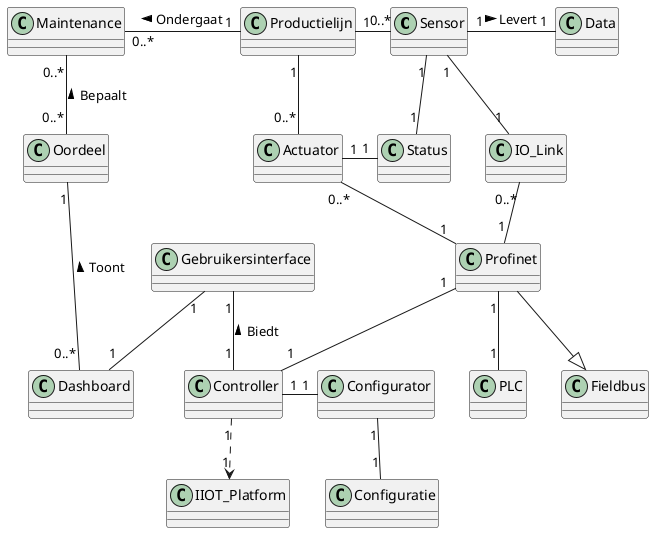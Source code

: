 @startuml Domain
class Sensor{}
class Actuator{}
class Productielijn{}
class Controller{}
class Maintenance{}
class PLC{}
class IO_Link{}
class Profinet{}
class Fieldbus{}
class IIOT_Platform{}
class Oordeel{}
class Dashboard{}
class Data{}
class Status{}
class Configuratie{}
class Configurator{}
class Gebruikersinterface{}


Productielijn "1"-"  0..*" Sensor
Productielijn "1"--"0..*" Actuator
Sensor "1"-"1" Data : Levert >
Actuator "1"-"1" Status
Sensor "1"-"1" Status
Sensor "1"--"1" IO_Link
Actuator "0..*"--"1" Profinet
IO_Link "0..*"--"1" Profinet
Profinet "1"--"1" PLC
Profinet "1"--"1" Controller
Controller "1"-"1" Configurator
Configurator "1"--"1" Configuratie
Controller "1"..>"1" IIOT_Platform
Gebruikersinterface "1"--"1" Controller : < Biedt
Gebruikersinterface "1"-"1" Dashboard
Oordeel "1"---"  0..*" Dashboard : < Toont
Profinet --|> Fieldbus
Maintenance "0..*"--"0..*" Oordeel : < Bepaalt
Productielijn "1"-left-"0..*" Maintenance : Ondergaat >



@enduml
